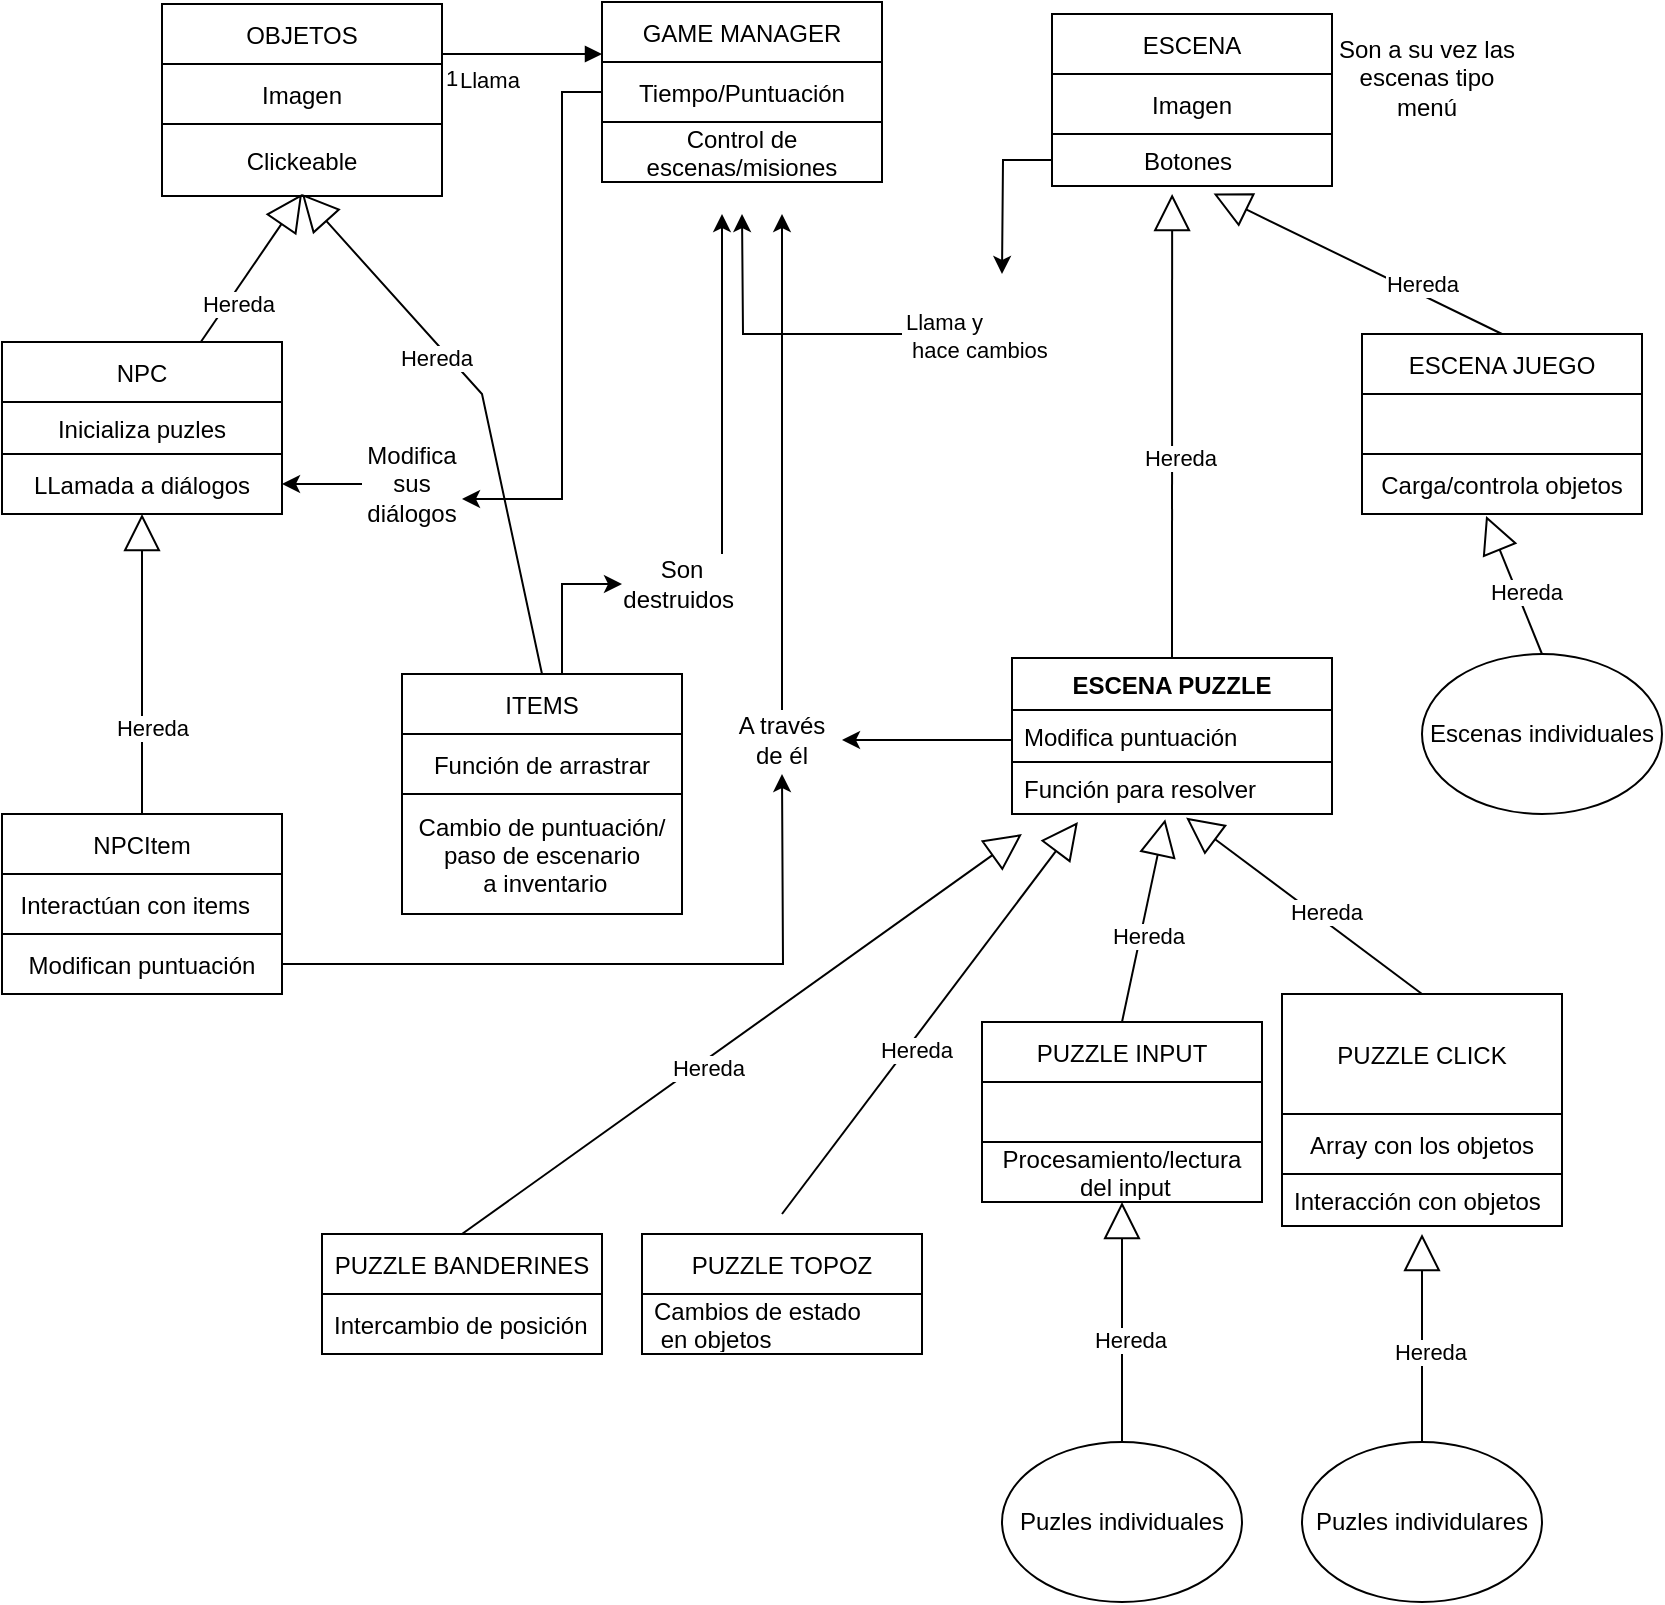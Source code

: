<mxfile version="15.8.2" type="device"><diagram id="DGmw9K7GIaKPzrlbkwIC" name="Page-1"><mxGraphModel dx="735" dy="752" grid="1" gridSize="10" guides="1" tooltips="1" connect="1" arrows="1" fold="1" page="1" pageScale="1" pageWidth="1600" pageHeight="900" math="0" shadow="0"><root><mxCell id="0"/><mxCell id="1" parent="0"/><mxCell id="qrfRz9lv0cAQo2jDePgL-1" value="OBJETOS" style="swimlane;fontStyle=0;childLayout=stackLayout;horizontal=1;startSize=30;horizontalStack=0;resizeParent=1;resizeParentMax=0;resizeLast=0;collapsible=1;marginBottom=0;" parent="1" vertex="1"><mxGeometry x="540" y="745" width="140" height="96" as="geometry"/></mxCell><mxCell id="qrfRz9lv0cAQo2jDePgL-3" value="Imagen" style="text;strokeColor=none;fillColor=none;align=center;verticalAlign=middle;spacingLeft=4;spacingRight=4;overflow=hidden;points=[[0,0.5],[1,0.5]];portConstraint=eastwest;rotatable=0;" parent="qrfRz9lv0cAQo2jDePgL-1" vertex="1"><mxGeometry y="30" width="140" height="30" as="geometry"/></mxCell><mxCell id="QToZWzW9HsHZbET4avzT-18" value="Clickeable" style="text;strokeColor=default;fillColor=none;align=center;verticalAlign=middle;spacingLeft=4;spacingRight=4;overflow=hidden;rotatable=0;points=[[0,0.5],[1,0.5]];portConstraint=eastwest;" parent="qrfRz9lv0cAQo2jDePgL-1" vertex="1"><mxGeometry y="60" width="140" height="36" as="geometry"/></mxCell><mxCell id="4qA1METVeUb-P-oUadDd-20" style="edgeStyle=orthogonalEdgeStyle;rounded=0;orthogonalLoop=1;jettySize=auto;html=1;entryX=0;entryY=0.5;entryDx=0;entryDy=0;" edge="1" parent="1" source="qrfRz9lv0cAQo2jDePgL-8" target="4qA1METVeUb-P-oUadDd-19"><mxGeometry relative="1" as="geometry"><Array as="points"><mxPoint x="740" y="1035"/></Array></mxGeometry></mxCell><mxCell id="qrfRz9lv0cAQo2jDePgL-8" value="ITEMS" style="swimlane;fontStyle=0;childLayout=stackLayout;horizontal=1;startSize=30;horizontalStack=0;resizeParent=1;resizeParentMax=0;resizeLast=0;collapsible=1;marginBottom=0;" parent="1" vertex="1"><mxGeometry x="660" y="1080" width="140" height="120" as="geometry"/></mxCell><mxCell id="qrfRz9lv0cAQo2jDePgL-9" value="Función de arrastrar" style="text;strokeColor=default;fillColor=none;align=center;verticalAlign=middle;spacingLeft=4;spacingRight=4;overflow=hidden;points=[[0,0.5],[1,0.5]];portConstraint=eastwest;rotatable=0;" parent="qrfRz9lv0cAQo2jDePgL-8" vertex="1"><mxGeometry y="30" width="140" height="30" as="geometry"/></mxCell><mxCell id="qrfRz9lv0cAQo2jDePgL-10" value="Cambio de puntuación/&#10;paso de escenario&#10; a inventario" style="text;strokeColor=none;fillColor=none;align=center;verticalAlign=middle;spacingLeft=4;spacingRight=4;overflow=hidden;points=[[0,0.5],[1,0.5]];portConstraint=eastwest;rotatable=0;" parent="qrfRz9lv0cAQo2jDePgL-8" vertex="1"><mxGeometry y="60" width="140" height="60" as="geometry"/></mxCell><mxCell id="4qA1METVeUb-P-oUadDd-47" style="edgeStyle=orthogonalEdgeStyle;rounded=0;orthogonalLoop=1;jettySize=auto;html=1;entryX=1;entryY=0.75;entryDx=0;entryDy=0;" edge="1" parent="1" source="qrfRz9lv0cAQo2jDePgL-12" target="4qA1METVeUb-P-oUadDd-34"><mxGeometry relative="1" as="geometry"><Array as="points"><mxPoint x="740" y="789"/><mxPoint x="740" y="993"/></Array></mxGeometry></mxCell><mxCell id="qrfRz9lv0cAQo2jDePgL-12" value="GAME MANAGER" style="swimlane;fontStyle=0;childLayout=stackLayout;horizontal=1;startSize=30;horizontalStack=0;resizeParent=1;resizeParentMax=0;resizeLast=0;collapsible=1;marginBottom=0;" parent="1" vertex="1"><mxGeometry x="760" y="744" width="140" height="90" as="geometry"><mxRectangle x="540" y="20" width="130" height="30" as="alternateBounds"/></mxGeometry></mxCell><mxCell id="qrfRz9lv0cAQo2jDePgL-15" value="Tiempo/Puntuación" style="text;strokeColor=none;fillColor=none;align=center;verticalAlign=middle;spacingLeft=4;spacingRight=4;overflow=hidden;points=[[0,0.5],[1,0.5]];portConstraint=eastwest;rotatable=0;" parent="qrfRz9lv0cAQo2jDePgL-12" vertex="1"><mxGeometry y="30" width="140" height="30" as="geometry"/></mxCell><mxCell id="qrfRz9lv0cAQo2jDePgL-13" value="Control de&#10;escenas/misiones" style="text;strokeColor=default;fillColor=none;align=center;verticalAlign=middle;spacingLeft=4;spacingRight=4;overflow=hidden;points=[[0,0.5],[1,0.5]];portConstraint=eastwest;rotatable=0;" parent="qrfRz9lv0cAQo2jDePgL-12" vertex="1"><mxGeometry y="60" width="140" height="30" as="geometry"/></mxCell><mxCell id="qrfRz9lv0cAQo2jDePgL-16" value="ESCENA" style="swimlane;fontStyle=0;childLayout=stackLayout;horizontal=1;startSize=30;horizontalStack=0;resizeParent=1;resizeParentMax=0;resizeLast=0;collapsible=1;marginBottom=0;" parent="1" vertex="1"><mxGeometry x="985" y="750" width="140" height="86" as="geometry"/></mxCell><mxCell id="qrfRz9lv0cAQo2jDePgL-17" value="Imagen" style="text;strokeColor=none;fillColor=none;align=center;verticalAlign=middle;spacingLeft=4;spacingRight=4;overflow=hidden;points=[[0,0.5],[1,0.5]];portConstraint=eastwest;rotatable=0;" parent="qrfRz9lv0cAQo2jDePgL-16" vertex="1"><mxGeometry y="30" width="140" height="30" as="geometry"/></mxCell><mxCell id="QToZWzW9HsHZbET4avzT-53" value="            Botones" style="text;strokeColor=default;fillColor=none;align=left;verticalAlign=top;spacingLeft=4;spacingRight=4;overflow=hidden;rotatable=0;points=[[0,0.5],[1,0.5]];portConstraint=eastwest;" parent="qrfRz9lv0cAQo2jDePgL-16" vertex="1"><mxGeometry y="60" width="140" height="26" as="geometry"/></mxCell><mxCell id="qrfRz9lv0cAQo2jDePgL-22" value="ESCENA JUEGO" style="swimlane;fontStyle=0;childLayout=stackLayout;horizontal=1;startSize=30;horizontalStack=0;resizeParent=1;resizeParentMax=0;resizeLast=0;collapsible=1;marginBottom=0;" parent="1" vertex="1"><mxGeometry x="1140" y="910" width="140" height="90" as="geometry"/></mxCell><mxCell id="qrfRz9lv0cAQo2jDePgL-23" value="  " style="text;strokeColor=default;fillColor=none;align=center;verticalAlign=middle;spacingLeft=4;spacingRight=4;overflow=hidden;points=[[0,0.5],[1,0.5]];portConstraint=eastwest;rotatable=0;" parent="qrfRz9lv0cAQo2jDePgL-22" vertex="1"><mxGeometry y="30" width="140" height="30" as="geometry"/></mxCell><mxCell id="qrfRz9lv0cAQo2jDePgL-24" value="Carga/controla objetos" style="text;strokeColor=none;fillColor=none;align=center;verticalAlign=middle;spacingLeft=4;spacingRight=4;overflow=hidden;points=[[0,0.5],[1,0.5]];portConstraint=eastwest;rotatable=0;" parent="qrfRz9lv0cAQo2jDePgL-22" vertex="1"><mxGeometry y="60" width="140" height="30" as="geometry"/></mxCell><mxCell id="qrfRz9lv0cAQo2jDePgL-25" value="PUZZLE INPUT" style="swimlane;fontStyle=0;childLayout=stackLayout;horizontal=1;startSize=30;horizontalStack=0;resizeParent=1;resizeParentMax=0;resizeLast=0;collapsible=1;marginBottom=0;" parent="1" vertex="1"><mxGeometry x="950" y="1254" width="140" height="90" as="geometry"/></mxCell><mxCell id="qrfRz9lv0cAQo2jDePgL-26" value="  " style="text;strokeColor=default;fillColor=none;align=left;verticalAlign=middle;spacingLeft=4;spacingRight=4;overflow=hidden;points=[[0,0.5],[1,0.5]];portConstraint=eastwest;rotatable=0;" parent="qrfRz9lv0cAQo2jDePgL-25" vertex="1"><mxGeometry y="30" width="140" height="30" as="geometry"/></mxCell><mxCell id="qrfRz9lv0cAQo2jDePgL-27" value="Procesamiento/lectura&#10; del input" style="text;strokeColor=none;fillColor=none;align=center;verticalAlign=middle;spacingLeft=4;spacingRight=4;overflow=hidden;points=[[0,0.5],[1,0.5]];portConstraint=eastwest;rotatable=0;" parent="qrfRz9lv0cAQo2jDePgL-25" vertex="1"><mxGeometry y="60" width="140" height="30" as="geometry"/></mxCell><mxCell id="qrfRz9lv0cAQo2jDePgL-33" value="PUZZLE CLICK" style="swimlane;fontStyle=0;childLayout=stackLayout;horizontal=1;startSize=60;horizontalStack=0;resizeParent=1;resizeParentMax=0;resizeLast=0;collapsible=1;marginBottom=0;" parent="1" vertex="1"><mxGeometry x="1100" y="1240" width="140" height="116" as="geometry"/></mxCell><mxCell id="qrfRz9lv0cAQo2jDePgL-34" value="Array con los objetos" style="text;strokeColor=default;fillColor=none;align=center;verticalAlign=middle;spacingLeft=4;spacingRight=4;overflow=hidden;points=[[0,0.5],[1,0.5]];portConstraint=eastwest;rotatable=0;" parent="qrfRz9lv0cAQo2jDePgL-33" vertex="1"><mxGeometry y="60" width="140" height="30" as="geometry"/></mxCell><mxCell id="QToZWzW9HsHZbET4avzT-44" value="Interacción con objetos" style="text;strokeColor=none;fillColor=none;align=left;verticalAlign=top;spacingLeft=4;spacingRight=4;overflow=hidden;rotatable=0;points=[[0,0.5],[1,0.5]];portConstraint=eastwest;" parent="qrfRz9lv0cAQo2jDePgL-33" vertex="1"><mxGeometry y="90" width="140" height="26" as="geometry"/></mxCell><mxCell id="QToZWzW9HsHZbET4avzT-2" value="NPC" style="swimlane;fontStyle=0;childLayout=stackLayout;horizontal=1;startSize=30;horizontalStack=0;resizeParent=1;resizeParentMax=0;resizeLast=0;collapsible=1;marginBottom=0;" parent="1" vertex="1"><mxGeometry x="460" y="914" width="140" height="86" as="geometry"><mxRectangle x="90" y="910" width="150" height="30" as="alternateBounds"/></mxGeometry></mxCell><mxCell id="QToZWzW9HsHZbET4avzT-46" value="Inicializa puzles" style="text;strokeColor=none;fillColor=none;align=center;verticalAlign=top;spacingLeft=4;spacingRight=4;overflow=hidden;rotatable=0;points=[[0,0.5],[1,0.5]];portConstraint=eastwest;" parent="QToZWzW9HsHZbET4avzT-2" vertex="1"><mxGeometry y="30" width="140" height="26" as="geometry"/></mxCell><mxCell id="QToZWzW9HsHZbET4avzT-3" value="LLamada a diálogos" style="text;strokeColor=default;fillColor=none;align=center;verticalAlign=middle;spacingLeft=4;spacingRight=4;overflow=hidden;points=[[0,0.5],[1,0.5]];portConstraint=eastwest;rotatable=0;" parent="QToZWzW9HsHZbET4avzT-2" vertex="1"><mxGeometry y="56" width="140" height="30" as="geometry"/></mxCell><mxCell id="QToZWzW9HsHZbET4avzT-15" value="Llama" style="endArrow=block;endFill=1;html=1;edgeStyle=orthogonalEdgeStyle;align=left;verticalAlign=top;rounded=0;exitX=1;exitY=0.5;exitDx=0;exitDy=0;" parent="1" source="qrfRz9lv0cAQo2jDePgL-3" edge="1"><mxGeometry x="-0.471" relative="1" as="geometry"><mxPoint x="760" y="1044" as="sourcePoint"/><mxPoint x="760" y="770" as="targetPoint"/><Array as="points"><mxPoint x="680" y="770"/></Array><mxPoint as="offset"/></mxGeometry></mxCell><mxCell id="QToZWzW9HsHZbET4avzT-16" value="1" style="edgeLabel;resizable=0;html=1;align=left;verticalAlign=bottom;" parent="QToZWzW9HsHZbET4avzT-15" connectable="0" vertex="1"><mxGeometry x="-1" relative="1" as="geometry"/></mxCell><mxCell id="QToZWzW9HsHZbET4avzT-26" value="Hereda" style="endArrow=block;endSize=16;endFill=0;html=1;rounded=0;exitX=0.5;exitY=0;exitDx=0;exitDy=0;" parent="1" source="qrfRz9lv0cAQo2jDePgL-8" edge="1"><mxGeometry x="0.238" y="5" width="160" relative="1" as="geometry"><mxPoint x="530" y="1134" as="sourcePoint"/><mxPoint x="610" y="840" as="targetPoint"/><mxPoint as="offset"/><Array as="points"><mxPoint x="700" y="940"/></Array></mxGeometry></mxCell><mxCell id="QToZWzW9HsHZbET4avzT-33" value="Hereda" style="endArrow=block;endSize=16;endFill=0;html=1;rounded=0;exitX=0.5;exitY=0;exitDx=0;exitDy=0;entryX=0.577;entryY=1.146;entryDx=0;entryDy=0;entryPerimeter=0;" parent="1" source="qrfRz9lv0cAQo2jDePgL-22" target="QToZWzW9HsHZbET4avzT-53" edge="1"><mxGeometry x="-0.418" y="-5" width="160" relative="1" as="geometry"><mxPoint x="740" y="1134" as="sourcePoint"/><mxPoint x="620" y="976.01" as="targetPoint"/><mxPoint as="offset"/></mxGeometry></mxCell><mxCell id="QToZWzW9HsHZbET4avzT-37" value="ESCENA PUZZLE" style="swimlane;fontStyle=1;align=center;verticalAlign=top;childLayout=stackLayout;horizontal=1;startSize=26;horizontalStack=0;resizeParent=1;resizeParentMax=0;resizeLast=0;collapsible=1;marginBottom=0;strokeColor=default;fillColor=none;" parent="1" vertex="1"><mxGeometry x="965" y="1072" width="160" height="78" as="geometry"/></mxCell><mxCell id="QToZWzW9HsHZbET4avzT-58" value="Modifica puntuación" style="text;strokeColor=default;fillColor=none;align=left;verticalAlign=top;spacingLeft=4;spacingRight=4;overflow=hidden;rotatable=0;points=[[0,0.5],[1,0.5]];portConstraint=eastwest;" parent="QToZWzW9HsHZbET4avzT-37" vertex="1"><mxGeometry y="26" width="160" height="26" as="geometry"/></mxCell><mxCell id="QToZWzW9HsHZbET4avzT-38" value="Función para resolver" style="text;strokeColor=none;fillColor=none;align=left;verticalAlign=top;spacingLeft=4;spacingRight=4;overflow=hidden;rotatable=0;points=[[0,0.5],[1,0.5]];portConstraint=eastwest;" parent="QToZWzW9HsHZbET4avzT-37" vertex="1"><mxGeometry y="52" width="160" height="26" as="geometry"/></mxCell><mxCell id="QToZWzW9HsHZbET4avzT-41" value="Hereda" style="endArrow=block;endSize=16;endFill=0;html=1;rounded=0;exitX=0.5;exitY=0;exitDx=0;exitDy=0;entryX=0.429;entryY=1.154;entryDx=0;entryDy=0;entryPerimeter=0;" parent="1" source="QToZWzW9HsHZbET4avzT-37" target="QToZWzW9HsHZbET4avzT-53" edge="1"><mxGeometry x="-0.139" y="-4" width="160" relative="1" as="geometry"><mxPoint x="1010" y="954" as="sourcePoint"/><mxPoint x="1045" y="760" as="targetPoint"/><mxPoint as="offset"/></mxGeometry></mxCell><mxCell id="QToZWzW9HsHZbET4avzT-52" value="Hereda" style="endArrow=block;endSize=16;endFill=0;html=1;rounded=0;" parent="1" source="QToZWzW9HsHZbET4avzT-2" edge="1"><mxGeometry x="-0.418" y="-5" width="160" relative="1" as="geometry"><mxPoint x="680" y="1173" as="sourcePoint"/><mxPoint x="610" y="840" as="targetPoint"/><mxPoint as="offset"/></mxGeometry></mxCell><mxCell id="QToZWzW9HsHZbET4avzT-59" value="Hereda" style="endArrow=block;endSize=16;endFill=0;html=1;rounded=0;exitX=0.5;exitY=0;exitDx=0;exitDy=0;entryX=0.479;entryY=1.1;entryDx=0;entryDy=0;entryPerimeter=0;" parent="1" source="qrfRz9lv0cAQo2jDePgL-25" target="QToZWzW9HsHZbET4avzT-38" edge="1"><mxGeometry x="-0.139" y="-4" width="160" relative="1" as="geometry"><mxPoint x="1055" y="1082" as="sourcePoint"/><mxPoint x="1050" y="1184" as="targetPoint"/><mxPoint as="offset"/></mxGeometry></mxCell><mxCell id="QToZWzW9HsHZbET4avzT-60" value="Hereda" style="endArrow=block;endSize=16;endFill=0;html=1;rounded=0;entryX=0.544;entryY=1.069;entryDx=0;entryDy=0;entryPerimeter=0;exitX=0.5;exitY=0;exitDx=0;exitDy=0;" parent="1" source="qrfRz9lv0cAQo2jDePgL-33" target="QToZWzW9HsHZbET4avzT-38" edge="1"><mxGeometry x="-0.139" y="-4" width="160" relative="1" as="geometry"><mxPoint x="950" y="1264" as="sourcePoint"/><mxPoint x="1051.64" y="1162.6" as="targetPoint"/><mxPoint as="offset"/></mxGeometry></mxCell><mxCell id="gY_pJ6OisgMeV_vmFaXO-5" value="NPCItem" style="swimlane;fontStyle=0;childLayout=stackLayout;horizontal=1;startSize=30;horizontalStack=0;resizeParent=1;resizeParentMax=0;resizeLast=0;collapsible=1;marginBottom=0;" parent="1" vertex="1"><mxGeometry x="460" y="1150" width="140" height="90" as="geometry"><mxRectangle y="1120" width="60" height="30" as="alternateBounds"/></mxGeometry></mxCell><mxCell id="gY_pJ6OisgMeV_vmFaXO-6" value="Interactúan con items  " style="text;strokeColor=default;fillColor=none;align=center;verticalAlign=middle;spacingLeft=4;spacingRight=4;overflow=hidden;points=[[0,0.5],[1,0.5]];portConstraint=eastwest;rotatable=0;" parent="gY_pJ6OisgMeV_vmFaXO-5" vertex="1"><mxGeometry y="30" width="140" height="30" as="geometry"/></mxCell><mxCell id="gY_pJ6OisgMeV_vmFaXO-7" value="Modifican puntuación" style="text;strokeColor=none;fillColor=none;align=center;verticalAlign=middle;spacingLeft=4;spacingRight=4;overflow=hidden;points=[[0,0.5],[1,0.5]];portConstraint=eastwest;rotatable=0;" parent="gY_pJ6OisgMeV_vmFaXO-5" vertex="1"><mxGeometry y="60" width="140" height="30" as="geometry"/></mxCell><mxCell id="gY_pJ6OisgMeV_vmFaXO-8" value="Hereda" style="endArrow=block;endSize=16;endFill=0;html=1;rounded=0;exitX=0.5;exitY=0;exitDx=0;exitDy=0;" parent="1" source="gY_pJ6OisgMeV_vmFaXO-5" edge="1"><mxGeometry x="-0.418" y="-5" width="160" relative="1" as="geometry"><mxPoint x="460" y="1150.0" as="sourcePoint"/><mxPoint x="530" y="1000" as="targetPoint"/><mxPoint as="offset"/><Array as="points"><mxPoint x="530" y="1070"/></Array></mxGeometry></mxCell><mxCell id="ndbLDowGH9MQ-oMjrlJf-7" style="edgeStyle=orthogonalEdgeStyle;rounded=0;orthogonalLoop=1;jettySize=auto;html=1;" parent="1" source="ndbLDowGH9MQ-oMjrlJf-2" edge="1"><mxGeometry relative="1" as="geometry"><mxPoint x="830" y="850" as="targetPoint"/></mxGeometry></mxCell><mxCell id="ndbLDowGH9MQ-oMjrlJf-2" value="&lt;span style=&quot;color: rgb(0, 0, 0); font-family: helvetica; font-size: 11px; font-style: normal; font-weight: 400; letter-spacing: normal; text-align: left; text-indent: 0px; text-transform: none; word-spacing: 0px; background-color: rgb(255, 255, 255); display: inline; float: none;&quot;&gt;Llama y&lt;/span&gt;&lt;br style=&quot;color: rgb(0, 0, 0); font-family: helvetica; font-size: 11px; font-style: normal; font-weight: 400; letter-spacing: normal; text-align: left; text-indent: 0px; text-transform: none; word-spacing: 0px;&quot;&gt;&lt;span style=&quot;color: rgb(0, 0, 0); font-family: helvetica; font-size: 11px; font-style: normal; font-weight: 400; letter-spacing: normal; text-align: left; text-indent: 0px; text-transform: none; word-spacing: 0px; background-color: rgb(255, 255, 255); display: inline; float: none;&quot;&gt;&amp;nbsp;hace cambios&lt;/span&gt;" style="text;whiteSpace=wrap;html=1;" parent="1" vertex="1"><mxGeometry x="910" y="890" width="100" height="40" as="geometry"/></mxCell><mxCell id="ndbLDowGH9MQ-oMjrlJf-6" style="edgeStyle=orthogonalEdgeStyle;rounded=0;orthogonalLoop=1;jettySize=auto;html=1;" parent="1" source="QToZWzW9HsHZbET4avzT-53" edge="1"><mxGeometry relative="1" as="geometry"><mxPoint x="960" y="880" as="targetPoint"/></mxGeometry></mxCell><mxCell id="4qA1METVeUb-P-oUadDd-1" value="Puzles individulares" style="ellipse;whiteSpace=wrap;html=1;align=center;" vertex="1" parent="1"><mxGeometry x="1110" y="1464" width="120" height="80" as="geometry"/></mxCell><mxCell id="4qA1METVeUb-P-oUadDd-5" value="Hereda" style="endArrow=block;endSize=16;endFill=0;html=1;rounded=0;entryX=0.5;entryY=1.154;entryDx=0;entryDy=0;entryPerimeter=0;exitX=0.5;exitY=0;exitDx=0;exitDy=0;" edge="1" parent="1" source="4qA1METVeUb-P-oUadDd-1" target="QToZWzW9HsHZbET4avzT-44"><mxGeometry x="-0.139" y="-4" width="160" relative="1" as="geometry"><mxPoint x="1167.96" y="1468.21" as="sourcePoint"/><mxPoint x="1050" y="1380.004" as="targetPoint"/><mxPoint as="offset"/></mxGeometry></mxCell><mxCell id="4qA1METVeUb-P-oUadDd-6" value="Puzles individuales" style="ellipse;whiteSpace=wrap;html=1;align=center;" vertex="1" parent="1"><mxGeometry x="960" y="1464" width="120" height="80" as="geometry"/></mxCell><mxCell id="4qA1METVeUb-P-oUadDd-7" value="Hereda" style="endArrow=block;endSize=16;endFill=0;html=1;rounded=0;entryX=0.5;entryY=1.154;entryDx=0;entryDy=0;entryPerimeter=0;exitX=0.5;exitY=0;exitDx=0;exitDy=0;" edge="1" source="4qA1METVeUb-P-oUadDd-6" parent="1"><mxGeometry x="-0.139" y="-4" width="160" relative="1" as="geometry"><mxPoint x="1017.96" y="1452.21" as="sourcePoint"/><mxPoint x="1020" y="1344.004" as="targetPoint"/><mxPoint as="offset"/></mxGeometry></mxCell><mxCell id="4qA1METVeUb-P-oUadDd-10" value="Escenas individuales" style="ellipse;whiteSpace=wrap;html=1;align=center;" vertex="1" parent="1"><mxGeometry x="1170" y="1070" width="120" height="80" as="geometry"/></mxCell><mxCell id="4qA1METVeUb-P-oUadDd-11" value="Hereda" style="endArrow=block;endSize=16;endFill=0;html=1;rounded=0;entryX=0.443;entryY=1.033;entryDx=0;entryDy=0;entryPerimeter=0;exitX=0.5;exitY=0;exitDx=0;exitDy=0;" edge="1" source="4qA1METVeUb-P-oUadDd-10" parent="1" target="qrfRz9lv0cAQo2jDePgL-24"><mxGeometry x="-0.139" y="-4" width="160" relative="1" as="geometry"><mxPoint x="1317.96" y="1108.21" as="sourcePoint"/><mxPoint x="1320" y="1000.004" as="targetPoint"/><mxPoint as="offset"/></mxGeometry></mxCell><mxCell id="4qA1METVeUb-P-oUadDd-13" value="Son a su vez las escenas tipo menú" style="text;html=1;strokeColor=none;fillColor=none;align=center;verticalAlign=middle;whiteSpace=wrap;rounded=0;" vertex="1" parent="1"><mxGeometry x="1125" y="749" width="95" height="66" as="geometry"/></mxCell><mxCell id="4qA1METVeUb-P-oUadDd-21" style="edgeStyle=orthogonalEdgeStyle;rounded=0;orthogonalLoop=1;jettySize=auto;html=1;" edge="1" parent="1" source="4qA1METVeUb-P-oUadDd-19"><mxGeometry relative="1" as="geometry"><mxPoint x="820" y="850" as="targetPoint"/><Array as="points"><mxPoint x="820" y="980"/><mxPoint x="820" y="980"/></Array></mxGeometry></mxCell><mxCell id="4qA1METVeUb-P-oUadDd-19" value="Son destruidos&amp;nbsp;" style="text;html=1;strokeColor=none;fillColor=none;align=center;verticalAlign=middle;whiteSpace=wrap;rounded=0;" vertex="1" parent="1"><mxGeometry x="770" y="1020" width="60" height="30" as="geometry"/></mxCell><mxCell id="4qA1METVeUb-P-oUadDd-25" style="edgeStyle=orthogonalEdgeStyle;rounded=0;orthogonalLoop=1;jettySize=auto;html=1;" edge="1" parent="1" source="4qA1METVeUb-P-oUadDd-23"><mxGeometry relative="1" as="geometry"><mxPoint x="850" y="850" as="targetPoint"/></mxGeometry></mxCell><mxCell id="4qA1METVeUb-P-oUadDd-30" style="edgeStyle=orthogonalEdgeStyle;rounded=0;orthogonalLoop=1;jettySize=auto;html=1;entryX=1;entryY=0.5;entryDx=0;entryDy=0;" edge="1" parent="1" source="QToZWzW9HsHZbET4avzT-58" target="4qA1METVeUb-P-oUadDd-23"><mxGeometry relative="1" as="geometry"><Array as="points"><mxPoint x="940" y="1113"/><mxPoint x="940" y="1113"/></Array></mxGeometry></mxCell><mxCell id="4qA1METVeUb-P-oUadDd-23" value="A través de él" style="text;html=1;strokeColor=none;fillColor=none;align=center;verticalAlign=middle;whiteSpace=wrap;rounded=0;" vertex="1" parent="1"><mxGeometry x="820" y="1098" width="60" height="30" as="geometry"/></mxCell><mxCell id="4qA1METVeUb-P-oUadDd-33" style="edgeStyle=orthogonalEdgeStyle;rounded=0;orthogonalLoop=1;jettySize=auto;html=1;" edge="1" parent="1" source="gY_pJ6OisgMeV_vmFaXO-7"><mxGeometry relative="1" as="geometry"><mxPoint x="850" y="1130" as="targetPoint"/></mxGeometry></mxCell><mxCell id="4qA1METVeUb-P-oUadDd-46" style="edgeStyle=orthogonalEdgeStyle;rounded=0;orthogonalLoop=1;jettySize=auto;html=1;" edge="1" parent="1" source="4qA1METVeUb-P-oUadDd-34" target="QToZWzW9HsHZbET4avzT-3"><mxGeometry relative="1" as="geometry"/></mxCell><mxCell id="4qA1METVeUb-P-oUadDd-34" value="Modifica sus diálogos" style="text;html=1;strokeColor=none;fillColor=none;align=center;verticalAlign=middle;whiteSpace=wrap;rounded=0;" vertex="1" parent="1"><mxGeometry x="640" y="970" width="50" height="30" as="geometry"/></mxCell><mxCell id="4qA1METVeUb-P-oUadDd-37" value="PUZZLE TOPOZ" style="swimlane;fontStyle=0;childLayout=stackLayout;horizontal=1;startSize=30;horizontalStack=0;resizeParent=1;resizeParentMax=0;resizeLast=0;collapsible=1;marginBottom=0;" vertex="1" parent="1"><mxGeometry x="780" y="1360" width="140" height="60" as="geometry"/></mxCell><mxCell id="4qA1METVeUb-P-oUadDd-38" value="Cambios de estado&#10; en objetos" style="text;strokeColor=default;fillColor=none;align=left;verticalAlign=middle;spacingLeft=4;spacingRight=4;overflow=hidden;points=[[0,0.5],[1,0.5]];portConstraint=eastwest;rotatable=0;" vertex="1" parent="4qA1METVeUb-P-oUadDd-37"><mxGeometry y="30" width="140" height="30" as="geometry"/></mxCell><mxCell id="4qA1METVeUb-P-oUadDd-40" value="PUZZLE BANDERINES" style="swimlane;fontStyle=0;childLayout=stackLayout;horizontal=1;startSize=30;horizontalStack=0;resizeParent=1;resizeParentMax=0;resizeLast=0;collapsible=1;marginBottom=0;" vertex="1" parent="1"><mxGeometry x="620" y="1360" width="140" height="60" as="geometry"/></mxCell><mxCell id="4qA1METVeUb-P-oUadDd-41" value="Intercambio de posición" style="text;strokeColor=default;fillColor=none;align=left;verticalAlign=middle;spacingLeft=4;spacingRight=4;overflow=hidden;points=[[0,0.5],[1,0.5]];portConstraint=eastwest;rotatable=0;" vertex="1" parent="4qA1METVeUb-P-oUadDd-40"><mxGeometry y="30" width="140" height="30" as="geometry"/></mxCell><mxCell id="4qA1METVeUb-P-oUadDd-42" value="Hereda" style="endArrow=block;endSize=16;endFill=0;html=1;rounded=0;entryX=0.206;entryY=1.154;entryDx=0;entryDy=0;entryPerimeter=0;" edge="1" parent="1" target="QToZWzW9HsHZbET4avzT-38"><mxGeometry x="-0.139" y="-4" width="160" relative="1" as="geometry"><mxPoint x="850" y="1350" as="sourcePoint"/><mxPoint x="920.0" y="1170" as="targetPoint"/><mxPoint as="offset"/></mxGeometry></mxCell><mxCell id="4qA1METVeUb-P-oUadDd-44" value="Hereda" style="endArrow=block;endSize=16;endFill=0;html=1;rounded=0;entryX=0.031;entryY=1.385;entryDx=0;entryDy=0;entryPerimeter=0;exitX=0.5;exitY=0;exitDx=0;exitDy=0;" edge="1" parent="1" source="4qA1METVeUb-P-oUadDd-40" target="QToZWzW9HsHZbET4avzT-38"><mxGeometry x="-0.139" y="-4" width="160" relative="1" as="geometry"><mxPoint x="860" y="1360" as="sourcePoint"/><mxPoint x="1007.96" y="1164.004" as="targetPoint"/><mxPoint as="offset"/></mxGeometry></mxCell></root></mxGraphModel></diagram></mxfile>